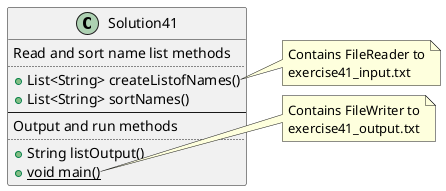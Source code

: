 @startuml
class Solution41 {
    Read and sort name list methods
    ..
    +List<String> createListofNames()
    +List<String> sortNames()
    --
    Output and run methods
    ..
    +String listOutput()
    +{static} void main()
}
note right of Solution41::createListofNames()
    Contains FileReader to
    exercise41_input.txt
end note
note right of Solution41::main
    Contains FileWriter to
    exercise41_output.txt
end note

@enduml